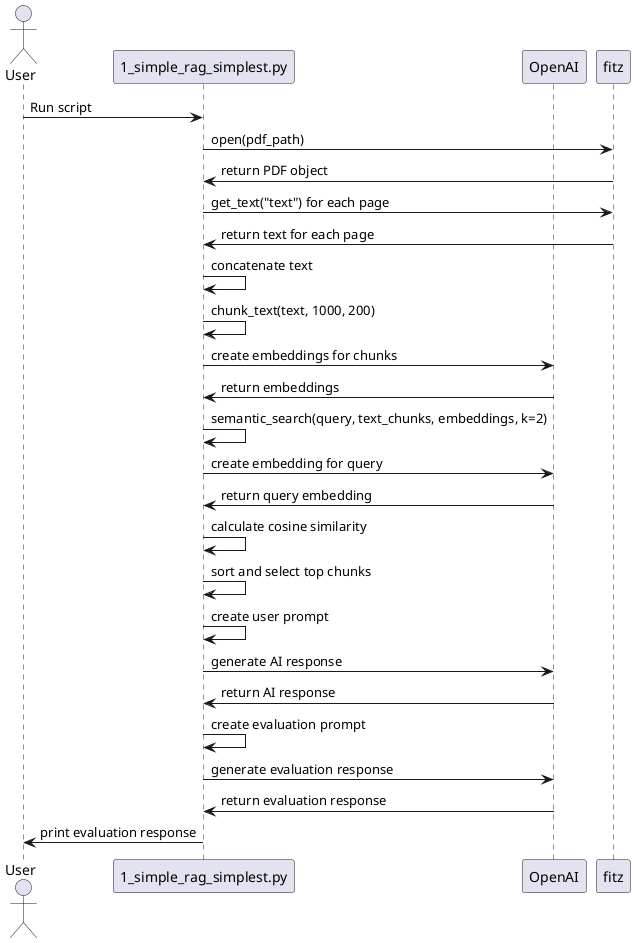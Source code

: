 @startuml
actor User
participant "1_simple_rag_simplest.py" as Script
participant "OpenAI" as OpenAI
participant "fitz" as Fitz

User -> Script: Run script
Script -> Fitz: open(pdf_path)
Fitz -> Script: return PDF object
Script -> Fitz: get_text("text") for each page
Fitz -> Script: return text for each page
Script -> Script: concatenate text
Script -> Script: chunk_text(text, 1000, 200)
Script -> OpenAI: create embeddings for chunks
OpenAI -> Script: return embeddings
Script -> Script: semantic_search(query, text_chunks, embeddings, k=2)
Script -> OpenAI: create embedding for query
OpenAI -> Script: return query embedding
Script -> Script: calculate cosine similarity
Script -> Script: sort and select top chunks
Script -> Script: create user prompt
Script -> OpenAI: generate AI response
OpenAI -> Script: return AI response
Script -> Script: create evaluation prompt
Script -> OpenAI: generate evaluation response
OpenAI -> Script: return evaluation response
Script -> User: print evaluation response
@enduml